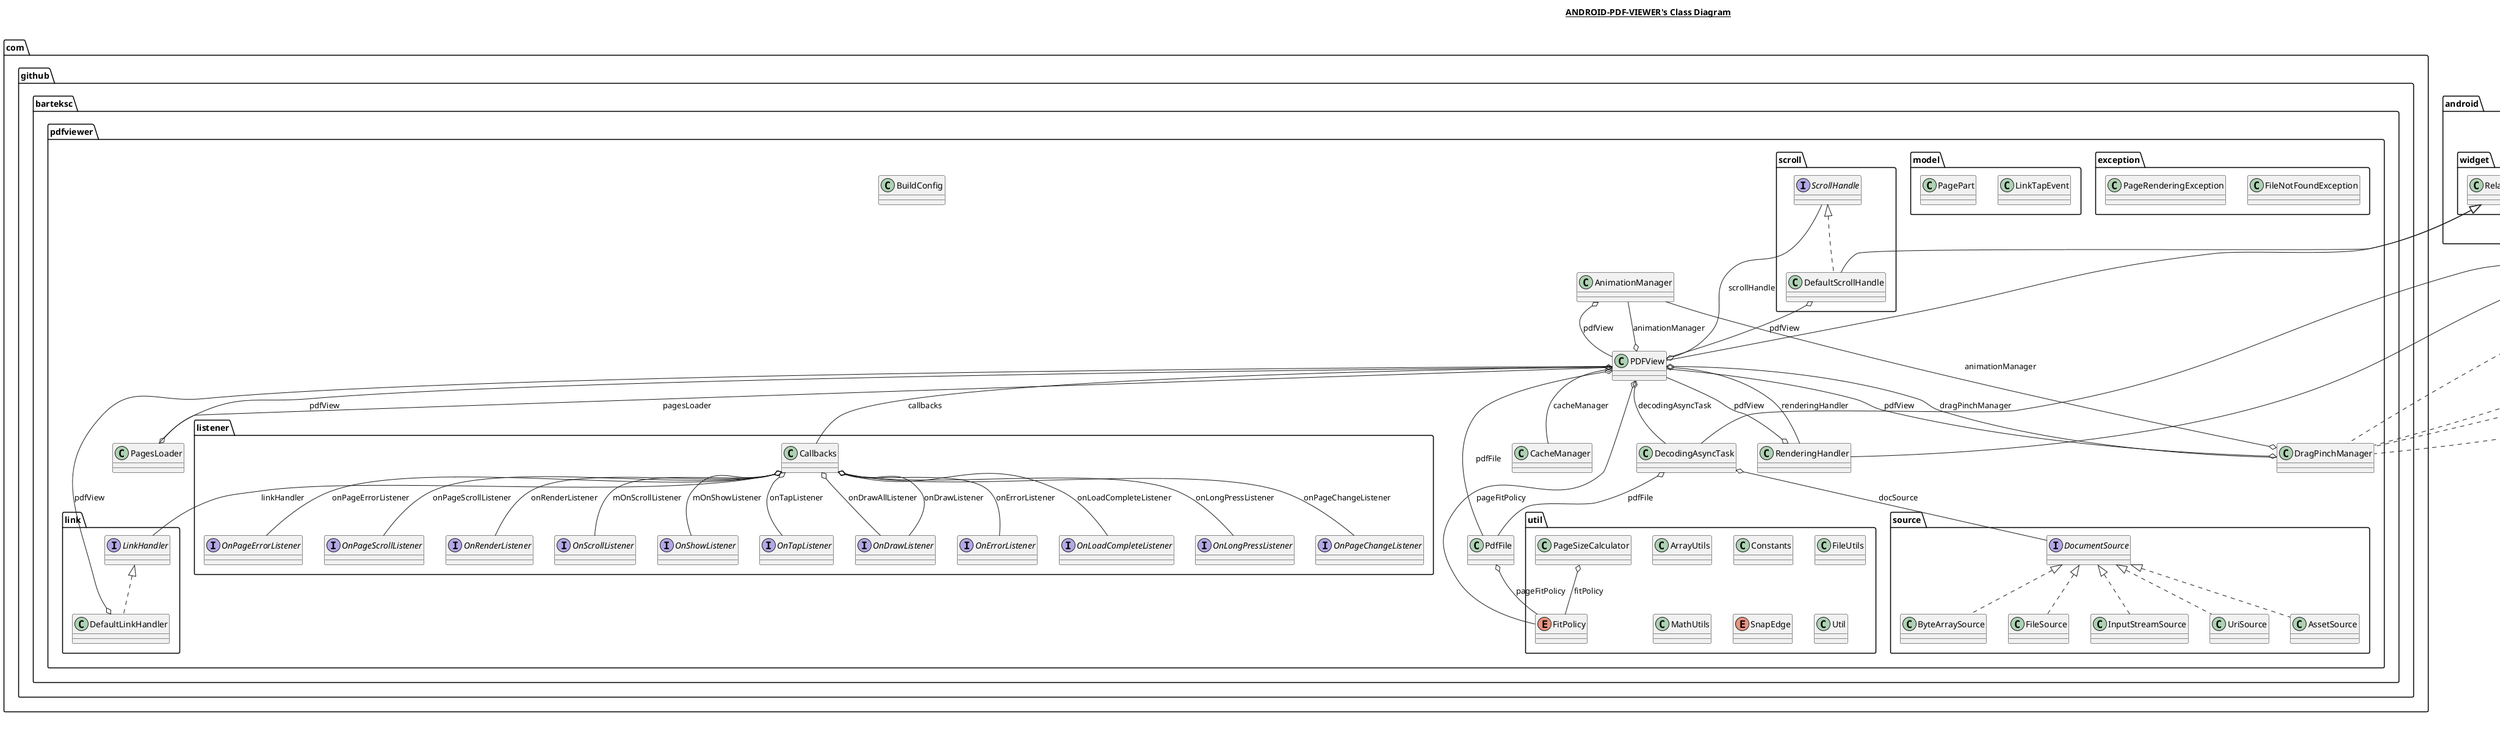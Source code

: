 @startuml

title __ANDROID-PDF-VIEWER's Class Diagram__\n

  namespace com.github.barteksc.pdfviewer {
    class com.github.barteksc.pdfviewer.AnimationManager {
    }
  }
  

  namespace com.github.barteksc.pdfviewer {
    class com.github.barteksc.pdfviewer.BuildConfig {
    }
  }
  

  namespace com.github.barteksc.pdfviewer {
    class com.github.barteksc.pdfviewer.CacheManager {
    }
  }
  

  namespace com.github.barteksc.pdfviewer {
    class com.github.barteksc.pdfviewer.DecodingAsyncTask {
    }
  }
  

  namespace com.github.barteksc.pdfviewer {
    class com.github.barteksc.pdfviewer.DragPinchManager {
    }
  }
  

  namespace com.github.barteksc.pdfviewer {
    class com.github.barteksc.pdfviewer.PDFView {
    }
  }
  

  namespace com.github.barteksc.pdfviewer {
    class com.github.barteksc.pdfviewer.PagesLoader {
    }
  }
  

  namespace com.github.barteksc.pdfviewer {
    class com.github.barteksc.pdfviewer.PdfFile {
    }
  }
  

  namespace com.github.barteksc.pdfviewer {
    class com.github.barteksc.pdfviewer.RenderingHandler {
    }
  }
  

  namespace com.github.barteksc.pdfviewer {
    namespace exception {
      class com.github.barteksc.pdfviewer.exception.FileNotFoundException {
      }
    }
  }
  

  namespace com.github.barteksc.pdfviewer {
    namespace exception {
      class com.github.barteksc.pdfviewer.exception.PageRenderingException {
      }
    }
  }
  

  namespace com.github.barteksc.pdfviewer {
    namespace link {
      class com.github.barteksc.pdfviewer.link.DefaultLinkHandler {
      }
    }
  }
  

  namespace com.github.barteksc.pdfviewer {
    namespace link {
      interface com.github.barteksc.pdfviewer.link.LinkHandler {
      }
    }
  }
  

  namespace com.github.barteksc.pdfviewer {
    namespace listener {
      class com.github.barteksc.pdfviewer.listener.Callbacks {
      }
    }
  }
  

  namespace com.github.barteksc.pdfviewer {
    namespace listener {
      interface com.github.barteksc.pdfviewer.listener.OnDrawListener {
      }
    }
  }
  

  namespace com.github.barteksc.pdfviewer {
    namespace listener {
      interface com.github.barteksc.pdfviewer.listener.OnErrorListener {
      }
    }
  }
  

  namespace com.github.barteksc.pdfviewer {
    namespace listener {
      interface com.github.barteksc.pdfviewer.listener.OnLoadCompleteListener {
      }
    }
  }
  

  namespace com.github.barteksc.pdfviewer {
    namespace listener {
      interface com.github.barteksc.pdfviewer.listener.OnLongPressListener {
      }
    }
  }
  

  namespace com.github.barteksc.pdfviewer {
    namespace listener {
      interface com.github.barteksc.pdfviewer.listener.OnPageChangeListener {
      }
    }
  }
  

  namespace com.github.barteksc.pdfviewer {
    namespace listener {
      interface com.github.barteksc.pdfviewer.listener.OnPageErrorListener {
      }
    }
  }
  

  namespace com.github.barteksc.pdfviewer {
    namespace listener {
      interface com.github.barteksc.pdfviewer.listener.OnPageScrollListener {
      }
    }
  }
  

  namespace com.github.barteksc.pdfviewer {
    namespace listener {
      interface com.github.barteksc.pdfviewer.listener.OnRenderListener {
      }
    }
  }
  

  namespace com.github.barteksc.pdfviewer {
    namespace listener {
      interface com.github.barteksc.pdfviewer.listener.OnScrollListener {
      }
    }
  }
  

  namespace com.github.barteksc.pdfviewer {
    namespace listener {
      interface com.github.barteksc.pdfviewer.listener.OnShowListener {
      }
    }
  }
  

  namespace com.github.barteksc.pdfviewer {
    namespace listener {
      interface com.github.barteksc.pdfviewer.listener.OnTapListener {
      }
    }
  }
  

  namespace com.github.barteksc.pdfviewer {
    namespace model {
      class com.github.barteksc.pdfviewer.model.LinkTapEvent {
      }
    }
  }
  

  namespace com.github.barteksc.pdfviewer {
    namespace model {
      class com.github.barteksc.pdfviewer.model.PagePart {
      }
    }
  }
  

  namespace com.github.barteksc.pdfviewer {
    namespace scroll {
      class com.github.barteksc.pdfviewer.scroll.DefaultScrollHandle {
      }
    }
  }
  

  namespace com.github.barteksc.pdfviewer {
    namespace scroll {
      interface com.github.barteksc.pdfviewer.scroll.ScrollHandle {
      }
    }
  }
  

  namespace com.github.barteksc.pdfviewer {
    namespace source {
      class com.github.barteksc.pdfviewer.source.AssetSource {
      }
    }
  }
  

  namespace com.github.barteksc.pdfviewer {
    namespace source {
      class com.github.barteksc.pdfviewer.source.ByteArraySource {
      }
    }
  }
  

  namespace com.github.barteksc.pdfviewer {
    namespace source {
      interface com.github.barteksc.pdfviewer.source.DocumentSource {
      }
    }
  }
  

  namespace com.github.barteksc.pdfviewer {
    namespace source {
      class com.github.barteksc.pdfviewer.source.FileSource {
      }
    }
  }
  

  namespace com.github.barteksc.pdfviewer {
    namespace source {
      class com.github.barteksc.pdfviewer.source.InputStreamSource {
      }
    }
  }
  

  namespace com.github.barteksc.pdfviewer {
    namespace source {
      class com.github.barteksc.pdfviewer.source.UriSource {
      }
    }
  }
  

  namespace com.github.barteksc.pdfviewer {
    namespace util {
      class com.github.barteksc.pdfviewer.util.ArrayUtils {
      }
    }
  }
  

  namespace com.github.barteksc.pdfviewer {
    namespace util {
      class com.github.barteksc.pdfviewer.util.Constants {
      }
    }
  }
  

  namespace com.github.barteksc.pdfviewer {
    namespace util {
      class com.github.barteksc.pdfviewer.util.FileUtils {
      }
    }
  }
  

  namespace com.github.barteksc.pdfviewer {
    namespace util {
      enum FitPolicy {
      }
    }
  }
  

  namespace com.github.barteksc.pdfviewer {
    namespace util {
      class com.github.barteksc.pdfviewer.util.MathUtils {
      }
    }
  }
  

  namespace com.github.barteksc.pdfviewer {
    namespace util {
      class com.github.barteksc.pdfviewer.util.PageSizeCalculator {
      }
    }
  }
  

  namespace com.github.barteksc.pdfviewer {
    namespace util {
      enum SnapEdge {
      }
    }
  }
  

  namespace com.github.barteksc.pdfviewer {
    namespace util {
      class com.github.barteksc.pdfviewer.util.Util {
      }
    }
  }
  

  com.github.barteksc.pdfviewer.AnimationManager o-- com.github.barteksc.pdfviewer.PDFView : pdfView
  com.github.barteksc.pdfviewer.CacheManager o-- com.github.barteksc.pdfviewer.CacheManager.PagePartComparator : orderComparator
  com.github.barteksc.pdfviewer.DecodingAsyncTask -up-|> android.os.AsyncTask
  com.github.barteksc.pdfviewer.DecodingAsyncTask o-- com.github.barteksc.pdfviewer.source.DocumentSource : docSource
  com.github.barteksc.pdfviewer.DecodingAsyncTask o-- com.github.barteksc.pdfviewer.PdfFile : pdfFile
  com.github.barteksc.pdfviewer.DragPinchManager .up.|> android.view.GestureDetector.OnDoubleTapListener
  com.github.barteksc.pdfviewer.DragPinchManager .up.|> android.view.GestureDetector.OnGestureListener
  com.github.barteksc.pdfviewer.DragPinchManager .up.|> android.view.ScaleGestureDetector.OnScaleGestureListener
  com.github.barteksc.pdfviewer.DragPinchManager .up.|> android.view.View.OnTouchListener
  com.github.barteksc.pdfviewer.DragPinchManager o-- com.github.barteksc.pdfviewer.AnimationManager : animationManager
  com.github.barteksc.pdfviewer.DragPinchManager o-- com.github.barteksc.pdfviewer.PDFView : pdfView
  com.github.barteksc.pdfviewer.PDFView -up-|> android.widget.RelativeLayout
  com.github.barteksc.pdfviewer.PDFView o-- com.github.barteksc.pdfviewer.CacheManager : cacheManager
  com.github.barteksc.pdfviewer.PDFView o-- com.github.barteksc.pdfviewer.listener.Callbacks : callbacks
  com.github.barteksc.pdfviewer.PDFView o-- com.github.barteksc.pdfviewer.PdfFile : pdfFile
  com.github.barteksc.pdfviewer.PDFView o-- com.github.barteksc.pdfviewer.RenderingHandler : renderingHandler
  com.github.barteksc.pdfviewer.PDFView o-- com.github.barteksc.pdfviewer.AnimationManager : animationManager
  com.github.barteksc.pdfviewer.PDFView o-- com.github.barteksc.pdfviewer.DecodingAsyncTask : decodingAsyncTask
  com.github.barteksc.pdfviewer.PDFView o-- com.github.barteksc.pdfviewer.DragPinchManager : dragPinchManager
  com.github.barteksc.pdfviewer.PDFView o-- com.github.barteksc.pdfviewer.util.FitPolicy : pageFitPolicy
  com.github.barteksc.pdfviewer.PDFView o-- com.github.barteksc.pdfviewer.PagesLoader : pagesLoader
  com.github.barteksc.pdfviewer.PDFView o-- com.github.barteksc.pdfviewer.PDFView.ScrollDir : scrollDir
  com.github.barteksc.pdfviewer.PDFView o-- com.github.barteksc.pdfviewer.scroll.ScrollHandle : scrollHandle
  com.github.barteksc.pdfviewer.PDFView o-- com.github.barteksc.pdfviewer.PDFView.State : state
  com.github.barteksc.pdfviewer.PDFView o-- com.github.barteksc.pdfviewer.PDFView.Configurator : waitingDocumentConfigurator
  com.github.barteksc.pdfviewer.PagesLoader o-- com.github.barteksc.pdfviewer.PDFView : pdfView
  com.github.barteksc.pdfviewer.PdfFile o-- com.github.barteksc.pdfviewer.util.FitPolicy : pageFitPolicy
  com.github.barteksc.pdfviewer.RenderingHandler -up-|> android.os.Handler
  com.github.barteksc.pdfviewer.RenderingHandler o-- com.github.barteksc.pdfviewer.PDFView : pdfView
  com.github.barteksc.pdfviewer.link.DefaultLinkHandler .up.|> com.github.barteksc.pdfviewer.link.LinkHandler
  com.github.barteksc.pdfviewer.link.DefaultLinkHandler o-- com.github.barteksc.pdfviewer.PDFView : pdfView
  com.github.barteksc.pdfviewer.listener.Callbacks o-- com.github.barteksc.pdfviewer.link.LinkHandler : linkHandler
  com.github.barteksc.pdfviewer.listener.Callbacks o-- com.github.barteksc.pdfviewer.listener.OnScrollListener : mOnScrollListener
  com.github.barteksc.pdfviewer.listener.Callbacks o-- com.github.barteksc.pdfviewer.listener.OnShowListener : mOnShowListener
  com.github.barteksc.pdfviewer.listener.Callbacks o-- com.github.barteksc.pdfviewer.listener.OnDrawListener : onDrawAllListener
  com.github.barteksc.pdfviewer.listener.Callbacks o-- com.github.barteksc.pdfviewer.listener.OnDrawListener : onDrawListener
  com.github.barteksc.pdfviewer.listener.Callbacks o-- com.github.barteksc.pdfviewer.listener.OnErrorListener : onErrorListener
  com.github.barteksc.pdfviewer.listener.Callbacks o-- com.github.barteksc.pdfviewer.listener.OnLoadCompleteListener : onLoadCompleteListener
  com.github.barteksc.pdfviewer.listener.Callbacks o-- com.github.barteksc.pdfviewer.listener.OnLongPressListener : onLongPressListener
  com.github.barteksc.pdfviewer.listener.Callbacks o-- com.github.barteksc.pdfviewer.listener.OnPageChangeListener : onPageChangeListener
  com.github.barteksc.pdfviewer.listener.Callbacks o-- com.github.barteksc.pdfviewer.listener.OnPageErrorListener : onPageErrorListener
  com.github.barteksc.pdfviewer.listener.Callbacks o-- com.github.barteksc.pdfviewer.listener.OnPageScrollListener : onPageScrollListener
  com.github.barteksc.pdfviewer.listener.Callbacks o-- com.github.barteksc.pdfviewer.listener.OnRenderListener : onRenderListener
  com.github.barteksc.pdfviewer.listener.Callbacks o-- com.github.barteksc.pdfviewer.listener.OnTapListener : onTapListener
  com.github.barteksc.pdfviewer.scroll.DefaultScrollHandle .up.|> com.github.barteksc.pdfviewer.scroll.ScrollHandle
  com.github.barteksc.pdfviewer.scroll.DefaultScrollHandle -up-|> android.widget.RelativeLayout
  com.github.barteksc.pdfviewer.scroll.DefaultScrollHandle o-- com.github.barteksc.pdfviewer.PDFView : pdfView
  com.github.barteksc.pdfviewer.source.AssetSource .up.|> com.github.barteksc.pdfviewer.source.DocumentSource
  com.github.barteksc.pdfviewer.source.ByteArraySource .up.|> com.github.barteksc.pdfviewer.source.DocumentSource
  com.github.barteksc.pdfviewer.source.FileSource .up.|> com.github.barteksc.pdfviewer.source.DocumentSource
  com.github.barteksc.pdfviewer.source.InputStreamSource .up.|> com.github.barteksc.pdfviewer.source.DocumentSource
  com.github.barteksc.pdfviewer.source.UriSource .up.|> com.github.barteksc.pdfviewer.source.DocumentSource
  com.github.barteksc.pdfviewer.util.PageSizeCalculator o-- com.github.barteksc.pdfviewer.util.FitPolicy : fitPolicy


right footer


PlantUML diagram generated by SketchIt! (https://bitbucket.org/pmesmeur/sketch.it)
For more information about this tool, please contact philippe.mesmeur@gmail.com
endfooter

@enduml
